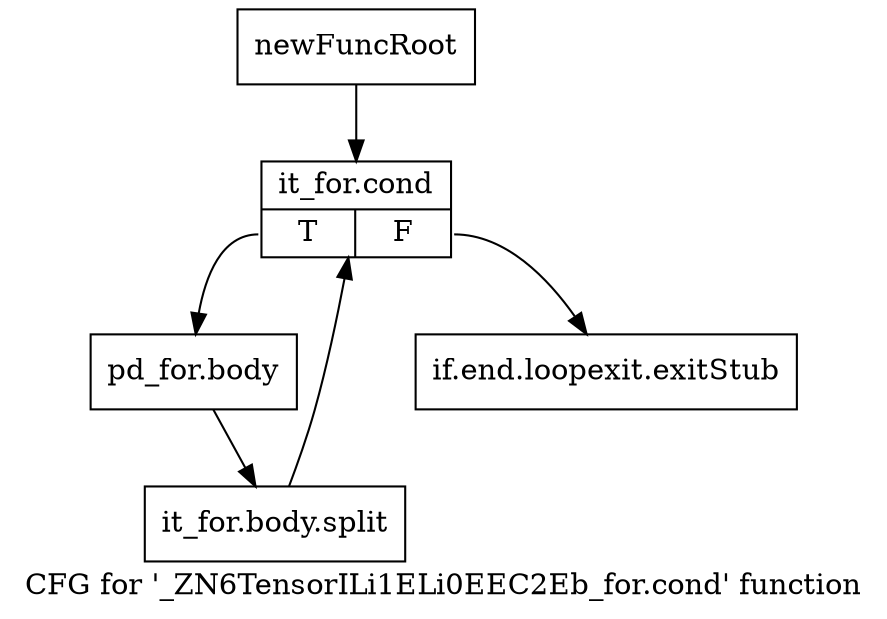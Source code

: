 digraph "CFG for '_ZN6TensorILi1ELi0EEC2Eb_for.cond' function" {
	label="CFG for '_ZN6TensorILi1ELi0EEC2Eb_for.cond' function";

	Node0x9654520 [shape=record,label="{newFuncRoot}"];
	Node0x9654520 -> Node0x96545c0;
	Node0x9654570 [shape=record,label="{if.end.loopexit.exitStub}"];
	Node0x96545c0 [shape=record,label="{it_for.cond|{<s0>T|<s1>F}}"];
	Node0x96545c0:s0 -> Node0x9654610;
	Node0x96545c0:s1 -> Node0x9654570;
	Node0x9654610 [shape=record,label="{pd_for.body}"];
	Node0x9654610 -> Node0xab21bf0;
	Node0xab21bf0 [shape=record,label="{it_for.body.split}"];
	Node0xab21bf0 -> Node0x96545c0;
}
